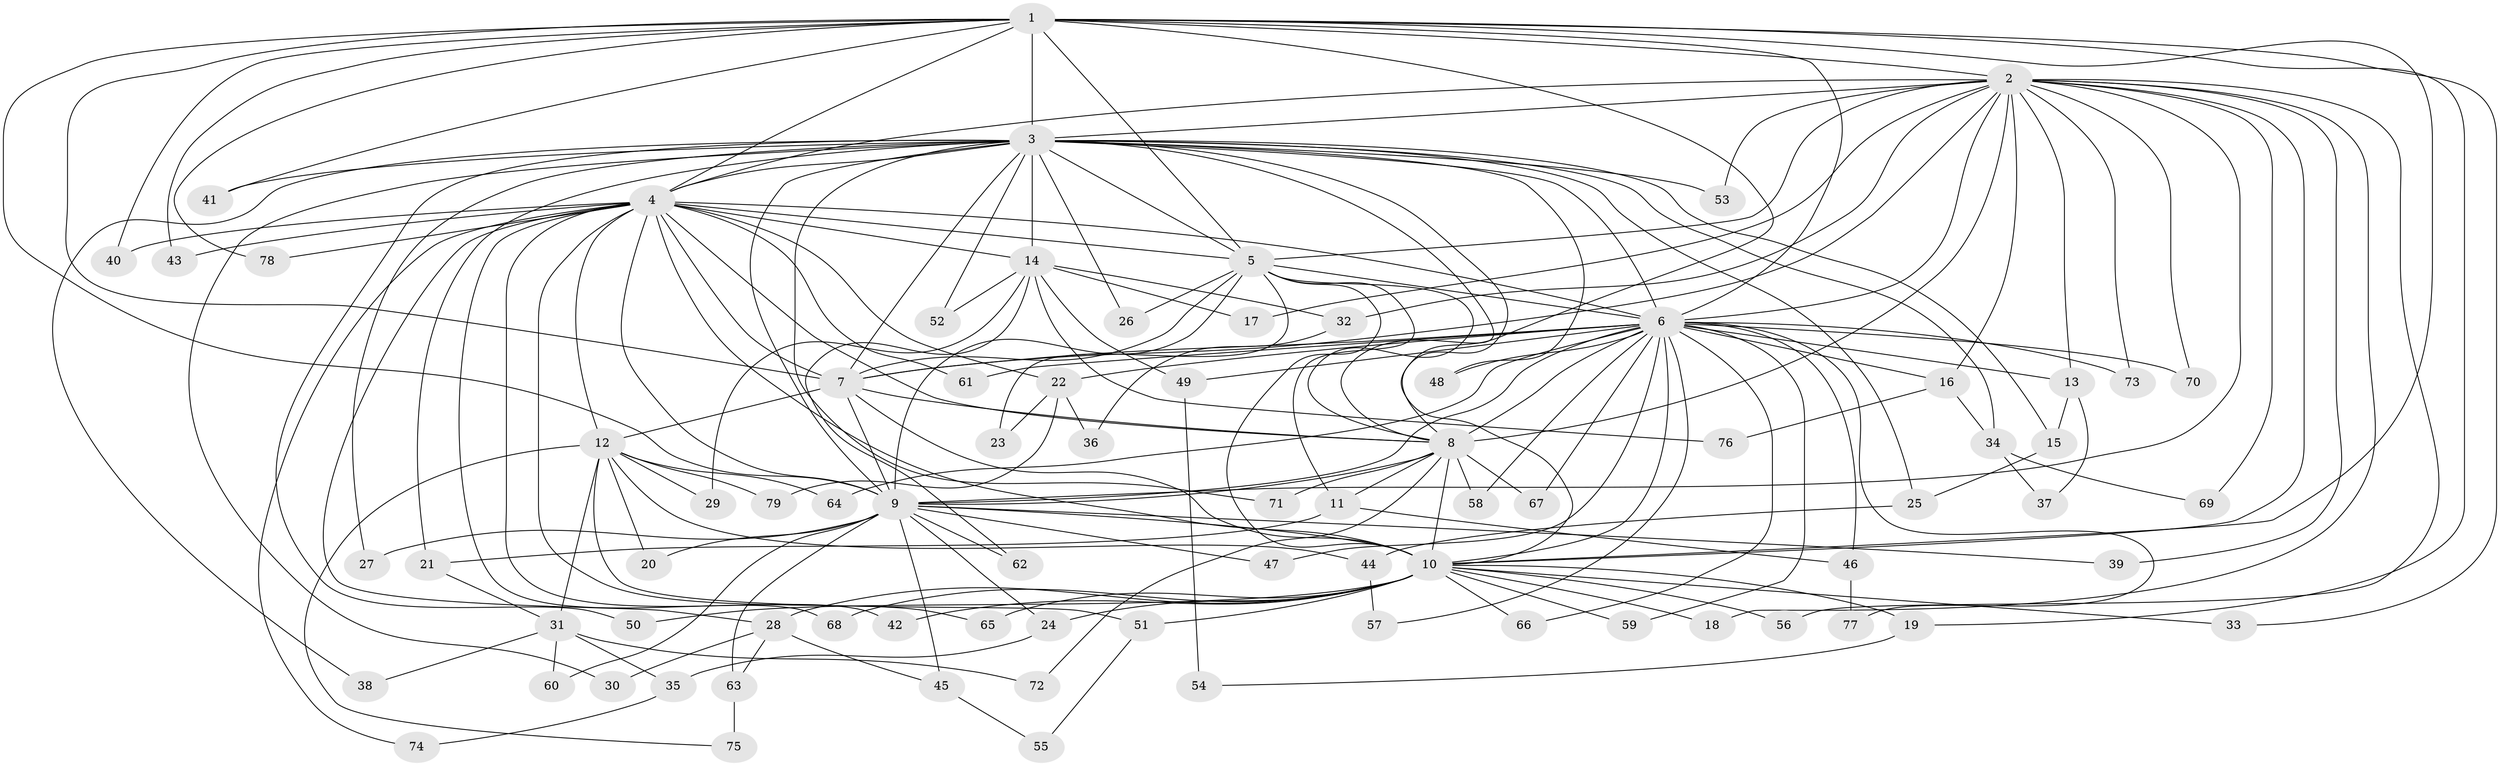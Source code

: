 // coarse degree distribution, {28: 0.016666666666666666, 16: 0.016666666666666666, 21: 0.016666666666666666, 17: 0.03333333333333333, 7: 0.016666666666666666, 23: 0.016666666666666666, 5: 0.03333333333333333, 10: 0.03333333333333333, 4: 0.06666666666666667, 2: 0.6333333333333333, 3: 0.08333333333333333, 6: 0.03333333333333333}
// Generated by graph-tools (version 1.1) at 2025/41/03/06/25 10:41:33]
// undirected, 79 vertices, 183 edges
graph export_dot {
graph [start="1"]
  node [color=gray90,style=filled];
  1;
  2;
  3;
  4;
  5;
  6;
  7;
  8;
  9;
  10;
  11;
  12;
  13;
  14;
  15;
  16;
  17;
  18;
  19;
  20;
  21;
  22;
  23;
  24;
  25;
  26;
  27;
  28;
  29;
  30;
  31;
  32;
  33;
  34;
  35;
  36;
  37;
  38;
  39;
  40;
  41;
  42;
  43;
  44;
  45;
  46;
  47;
  48;
  49;
  50;
  51;
  52;
  53;
  54;
  55;
  56;
  57;
  58;
  59;
  60;
  61;
  62;
  63;
  64;
  65;
  66;
  67;
  68;
  69;
  70;
  71;
  72;
  73;
  74;
  75;
  76;
  77;
  78;
  79;
  1 -- 2;
  1 -- 3;
  1 -- 4;
  1 -- 5;
  1 -- 6;
  1 -- 7;
  1 -- 8;
  1 -- 9;
  1 -- 10;
  1 -- 19;
  1 -- 33;
  1 -- 40;
  1 -- 41;
  1 -- 43;
  1 -- 78;
  2 -- 3;
  2 -- 4;
  2 -- 5;
  2 -- 6;
  2 -- 7;
  2 -- 8;
  2 -- 9;
  2 -- 10;
  2 -- 13;
  2 -- 16;
  2 -- 17;
  2 -- 18;
  2 -- 32;
  2 -- 39;
  2 -- 53;
  2 -- 56;
  2 -- 69;
  2 -- 70;
  2 -- 73;
  3 -- 4;
  3 -- 5;
  3 -- 6;
  3 -- 7;
  3 -- 8;
  3 -- 9;
  3 -- 10;
  3 -- 14;
  3 -- 15;
  3 -- 21;
  3 -- 25;
  3 -- 26;
  3 -- 27;
  3 -- 30;
  3 -- 34;
  3 -- 38;
  3 -- 41;
  3 -- 48;
  3 -- 50;
  3 -- 52;
  3 -- 53;
  3 -- 71;
  4 -- 5;
  4 -- 6;
  4 -- 7;
  4 -- 8;
  4 -- 9;
  4 -- 10;
  4 -- 12;
  4 -- 14;
  4 -- 22;
  4 -- 28;
  4 -- 40;
  4 -- 42;
  4 -- 43;
  4 -- 61;
  4 -- 65;
  4 -- 68;
  4 -- 74;
  4 -- 78;
  5 -- 6;
  5 -- 7;
  5 -- 8;
  5 -- 9;
  5 -- 10;
  5 -- 11;
  5 -- 23;
  5 -- 26;
  6 -- 7;
  6 -- 8;
  6 -- 9;
  6 -- 10;
  6 -- 13;
  6 -- 16;
  6 -- 22;
  6 -- 46;
  6 -- 47;
  6 -- 48;
  6 -- 49;
  6 -- 57;
  6 -- 58;
  6 -- 59;
  6 -- 61;
  6 -- 64;
  6 -- 66;
  6 -- 67;
  6 -- 70;
  6 -- 73;
  6 -- 77;
  7 -- 8;
  7 -- 9;
  7 -- 10;
  7 -- 12;
  8 -- 9;
  8 -- 10;
  8 -- 11;
  8 -- 58;
  8 -- 67;
  8 -- 71;
  8 -- 72;
  9 -- 10;
  9 -- 20;
  9 -- 24;
  9 -- 27;
  9 -- 39;
  9 -- 45;
  9 -- 47;
  9 -- 60;
  9 -- 62;
  9 -- 63;
  10 -- 18;
  10 -- 19;
  10 -- 24;
  10 -- 28;
  10 -- 33;
  10 -- 42;
  10 -- 50;
  10 -- 51;
  10 -- 56;
  10 -- 59;
  10 -- 65;
  10 -- 66;
  10 -- 68;
  11 -- 21;
  11 -- 46;
  12 -- 20;
  12 -- 29;
  12 -- 31;
  12 -- 44;
  12 -- 51;
  12 -- 64;
  12 -- 75;
  12 -- 79;
  13 -- 15;
  13 -- 37;
  14 -- 17;
  14 -- 29;
  14 -- 32;
  14 -- 49;
  14 -- 52;
  14 -- 62;
  14 -- 76;
  15 -- 25;
  16 -- 34;
  16 -- 76;
  19 -- 54;
  21 -- 31;
  22 -- 23;
  22 -- 36;
  22 -- 79;
  24 -- 35;
  25 -- 44;
  28 -- 30;
  28 -- 45;
  28 -- 63;
  31 -- 35;
  31 -- 38;
  31 -- 60;
  31 -- 72;
  32 -- 36;
  34 -- 37;
  34 -- 69;
  35 -- 74;
  44 -- 57;
  45 -- 55;
  46 -- 77;
  49 -- 54;
  51 -- 55;
  63 -- 75;
}
